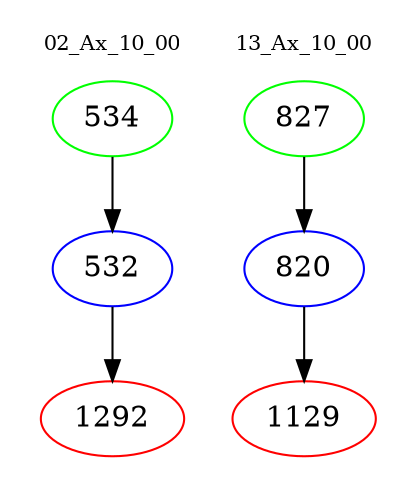 digraph{
subgraph cluster_0 {
color = white
label = "02_Ax_10_00";
fontsize=10;
T0_534 [label="534", color="green"]
T0_534 -> T0_532 [color="black"]
T0_532 [label="532", color="blue"]
T0_532 -> T0_1292 [color="black"]
T0_1292 [label="1292", color="red"]
}
subgraph cluster_1 {
color = white
label = "13_Ax_10_00";
fontsize=10;
T1_827 [label="827", color="green"]
T1_827 -> T1_820 [color="black"]
T1_820 [label="820", color="blue"]
T1_820 -> T1_1129 [color="black"]
T1_1129 [label="1129", color="red"]
}
}
